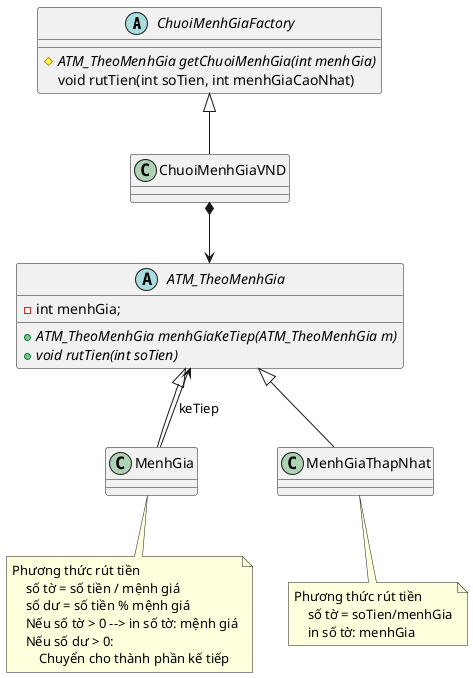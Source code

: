 @startuml
'https://plantuml.com/class-diagram
abstract class ChuoiMenhGiaFactory{
    # {abstract} ATM_TheoMenhGia getChuoiMenhGia(int menhGia)
    void rutTien(int soTien, int menhGiaCaoNhat)
}

class ChuoiMenhGiaVND{}

abstract class ATM_TheoMenhGia{
    - int menhGia;
    + {abstract}ATM_TheoMenhGia menhGiaKeTiep(ATM_TheoMenhGia m)
    + {abstract} void rutTien(int soTien)
}

class MenhGia{}
class MenhGiaThapNhat{}
ATM_TheoMenhGia <|-- MenhGia
ATM_TheoMenhGia <|-- MenhGiaThapNhat
MenhGia --> ATM_TheoMenhGia: keTiep
ChuoiMenhGiaFactory <|-- ChuoiMenhGiaVND
ChuoiMenhGiaVND *--> ATM_TheoMenhGia

note bottom of MenhGia
Phương thức rút tiền
    số tờ = số tiền / mệnh giá
    số dư = số tiền % mệnh giá
    Nếu số tờ > 0 --> in số tờ: mệnh giá
    Nếu số dư > 0:
        Chuyển cho thành phần kế tiếp
end note
note bottom of MenhGiaThapNhat
    Phương thức rút tiền
        số tờ = soTien/menhGia
        in số tờ: menhGia
end note
@enduml